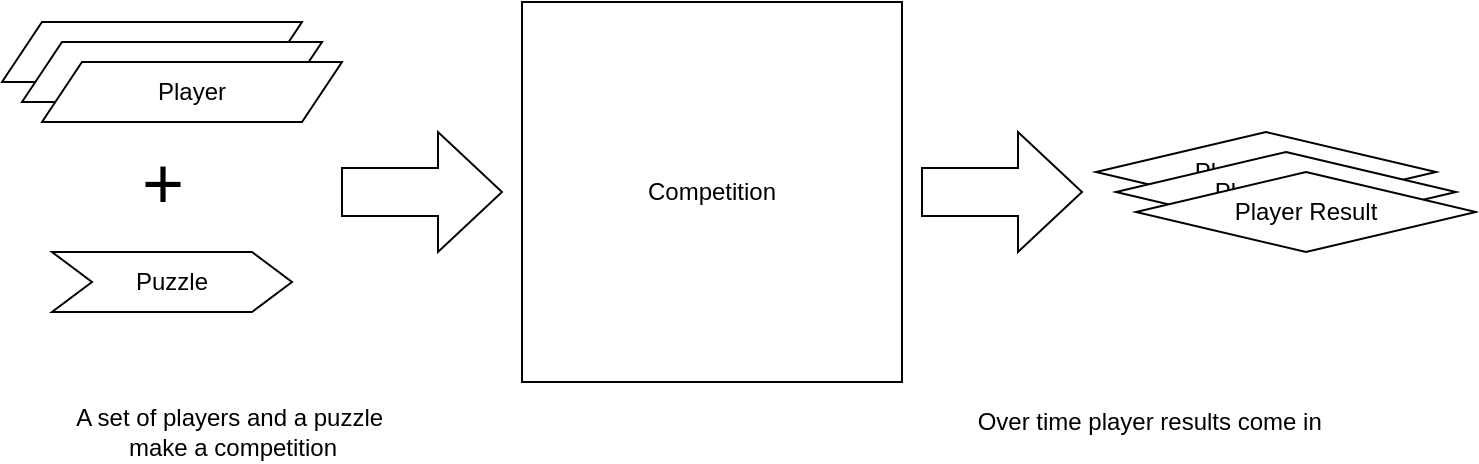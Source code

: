 <mxfile>
    <diagram id="C1ZeM9sWMZwzU2t1u0sZ" name="Domain">
        <mxGraphModel dx="763" dy="349" grid="1" gridSize="10" guides="1" tooltips="1" connect="1" arrows="1" fold="1" page="1" pageScale="1" pageWidth="827" pageHeight="1169" math="0" shadow="0">
            <root>
                <mxCell id="0"/>
                <mxCell id="1" parent="0"/>
                <mxCell id="2" value="Competition" style="whiteSpace=wrap;html=1;" vertex="1" parent="1">
                    <mxGeometry x="350" y="60" width="190" height="190" as="geometry"/>
                </mxCell>
                <mxCell id="3" value="Player" style="shape=parallelogram;perimeter=parallelogramPerimeter;whiteSpace=wrap;html=1;fixedSize=1;" vertex="1" parent="1">
                    <mxGeometry x="90" y="70" width="150" height="30" as="geometry"/>
                </mxCell>
                <mxCell id="4" value="Player" style="shape=parallelogram;perimeter=parallelogramPerimeter;whiteSpace=wrap;html=1;fixedSize=1;" vertex="1" parent="1">
                    <mxGeometry x="100" y="80" width="150" height="30" as="geometry"/>
                </mxCell>
                <mxCell id="5" value="Player" style="shape=parallelogram;perimeter=parallelogramPerimeter;whiteSpace=wrap;html=1;fixedSize=1;" vertex="1" parent="1">
                    <mxGeometry x="110" y="90" width="150" height="30" as="geometry"/>
                </mxCell>
                <mxCell id="6" value="Player Result" style="rhombus;whiteSpace=wrap;html=1;" vertex="1" parent="1">
                    <mxGeometry x="637" y="125" width="170" height="40" as="geometry"/>
                </mxCell>
                <mxCell id="7" value="Player Result" style="rhombus;whiteSpace=wrap;html=1;" vertex="1" parent="1">
                    <mxGeometry x="647" y="135" width="170" height="40" as="geometry"/>
                </mxCell>
                <mxCell id="8" value="Player Result" style="rhombus;whiteSpace=wrap;html=1;" vertex="1" parent="1">
                    <mxGeometry x="657" y="145" width="170" height="40" as="geometry"/>
                </mxCell>
                <mxCell id="12" value="Puzzle" style="shape=step;perimeter=stepPerimeter;whiteSpace=wrap;html=1;fixedSize=1;" vertex="1" parent="1">
                    <mxGeometry x="115" y="185" width="120" height="30" as="geometry"/>
                </mxCell>
                <mxCell id="17" value="&lt;font style=&quot;font-size: 36px&quot;&gt;+&lt;/font&gt;" style="text;html=1;align=center;verticalAlign=middle;resizable=0;points=[];autosize=1;strokeColor=none;fillColor=none;" vertex="1" parent="1">
                    <mxGeometry x="150" y="135" width="40" height="30" as="geometry"/>
                </mxCell>
                <mxCell id="18" value="" style="shape=singleArrow;whiteSpace=wrap;html=1;arrowWidth=0.4;arrowSize=0.4;" vertex="1" parent="1">
                    <mxGeometry x="260" y="125" width="80" height="60" as="geometry"/>
                </mxCell>
                <mxCell id="19" value="" style="shape=singleArrow;whiteSpace=wrap;html=1;arrowWidth=0.4;arrowSize=0.4;" vertex="1" parent="1">
                    <mxGeometry x="550" y="125" width="80" height="60" as="geometry"/>
                </mxCell>
                <mxCell id="22" value="A set of players and a puzzle&amp;nbsp;&lt;br&gt;make a competition" style="text;html=1;align=center;verticalAlign=middle;resizable=0;points=[];autosize=1;strokeColor=none;fillColor=none;fontSize=12;" vertex="1" parent="1">
                    <mxGeometry x="120" y="260" width="170" height="30" as="geometry"/>
                </mxCell>
                <mxCell id="23" value="Over time player results come in&amp;nbsp;" style="text;html=1;align=center;verticalAlign=middle;resizable=0;points=[];autosize=1;strokeColor=none;fillColor=none;fontSize=12;" vertex="1" parent="1">
                    <mxGeometry x="570" y="260" width="190" height="20" as="geometry"/>
                </mxCell>
            </root>
        </mxGraphModel>
    </diagram>
    <diagram id="bk-EW8wWoBBRwcvGhbaw" name="Class">
        <mxGraphModel dx="763" dy="349" grid="1" gridSize="10" guides="1" tooltips="1" connect="1" arrows="1" fold="1" page="1" pageScale="1" pageWidth="827" pageHeight="1169" math="0" shadow="0">
            <root>
                <mxCell id="CfHF_H18kYI4E8w893Bm-0"/>
                <mxCell id="CfHF_H18kYI4E8w893Bm-1" parent="CfHF_H18kYI4E8w893Bm-0"/>
                <mxCell id="CfHF_H18kYI4E8w893Bm-2" value="Puzzle" style="swimlane;fontStyle=1;align=center;verticalAlign=top;childLayout=stackLayout;horizontal=1;startSize=26;horizontalStack=0;resizeParent=1;resizeParentMax=0;resizeLast=0;collapsible=1;marginBottom=0;fontSize=12;" vertex="1" parent="CfHF_H18kYI4E8w893Bm-1">
                    <mxGeometry x="50" y="80" width="160" height="104" as="geometry"/>
                </mxCell>
                <mxCell id="CfHF_H18kYI4E8w893Bm-3" value="+ imageUrl: String&#10;+ state: PuzzleState" style="text;strokeColor=none;fillColor=none;align=left;verticalAlign=top;spacingLeft=4;spacingRight=4;overflow=hidden;rotatable=0;points=[[0,0.5],[1,0.5]];portConstraint=eastwest;fontSize=12;" vertex="1" parent="CfHF_H18kYI4E8w893Bm-2">
                    <mxGeometry y="26" width="160" height="44" as="geometry"/>
                </mxCell>
                <mxCell id="CfHF_H18kYI4E8w893Bm-4" value="" style="line;strokeWidth=1;fillColor=none;align=left;verticalAlign=middle;spacingTop=-1;spacingLeft=3;spacingRight=3;rotatable=0;labelPosition=right;points=[];portConstraint=eastwest;fontSize=12;" vertex="1" parent="CfHF_H18kYI4E8w893Bm-2">
                    <mxGeometry y="70" width="160" height="8" as="geometry"/>
                </mxCell>
                <mxCell id="CfHF_H18kYI4E8w893Bm-5" value="+ method(type): type" style="text;strokeColor=none;fillColor=none;align=left;verticalAlign=top;spacingLeft=4;spacingRight=4;overflow=hidden;rotatable=0;points=[[0,0.5],[1,0.5]];portConstraint=eastwest;fontSize=12;" vertex="1" parent="CfHF_H18kYI4E8w893Bm-2">
                    <mxGeometry y="78" width="160" height="26" as="geometry"/>
                </mxCell>
                <mxCell id="CfHF_H18kYI4E8w893Bm-6" value="PuzzlePiece" style="swimlane;fontStyle=1;align=center;verticalAlign=top;childLayout=stackLayout;horizontal=1;startSize=26;horizontalStack=0;resizeParent=1;resizeParentMax=0;resizeLast=0;collapsible=1;marginBottom=0;fontSize=12;" vertex="1" parent="CfHF_H18kYI4E8w893Bm-1">
                    <mxGeometry x="260" y="80" width="180" height="104" as="geometry"/>
                </mxCell>
                <mxCell id="CfHF_H18kYI4E8w893Bm-7" value="+ imagePosition: Position&#10;+ state: PuzzlePieceState" style="text;strokeColor=none;fillColor=none;align=left;verticalAlign=top;spacingLeft=4;spacingRight=4;overflow=hidden;rotatable=0;points=[[0,0.5],[1,0.5]];portConstraint=eastwest;fontSize=12;" vertex="1" parent="CfHF_H18kYI4E8w893Bm-6">
                    <mxGeometry y="26" width="180" height="44" as="geometry"/>
                </mxCell>
                <mxCell id="CfHF_H18kYI4E8w893Bm-8" value="" style="line;strokeWidth=1;fillColor=none;align=left;verticalAlign=middle;spacingTop=-1;spacingLeft=3;spacingRight=3;rotatable=0;labelPosition=right;points=[];portConstraint=eastwest;fontSize=12;" vertex="1" parent="CfHF_H18kYI4E8w893Bm-6">
                    <mxGeometry y="70" width="180" height="8" as="geometry"/>
                </mxCell>
                <mxCell id="CfHF_H18kYI4E8w893Bm-9" value="+ method(type): type" style="text;strokeColor=none;fillColor=none;align=left;verticalAlign=top;spacingLeft=4;spacingRight=4;overflow=hidden;rotatable=0;points=[[0,0.5],[1,0.5]];portConstraint=eastwest;fontSize=12;" vertex="1" parent="CfHF_H18kYI4E8w893Bm-6">
                    <mxGeometry y="78" width="180" height="26" as="geometry"/>
                </mxCell>
                <mxCell id="CfHF_H18kYI4E8w893Bm-10" value="Competition" style="swimlane;fontStyle=1;align=center;verticalAlign=top;childLayout=stackLayout;horizontal=1;startSize=26;horizontalStack=0;resizeParent=1;resizeParentMax=0;resizeLast=0;collapsible=1;marginBottom=0;fontSize=12;" vertex="1" parent="CfHF_H18kYI4E8w893Bm-1">
                    <mxGeometry x="40" y="240" width="160" height="104" as="geometry"/>
                </mxCell>
                <mxCell id="CfHF_H18kYI4E8w893Bm-11" value="+ puzzleId: String&#10;+ players: [Player]" style="text;strokeColor=none;fillColor=none;align=left;verticalAlign=top;spacingLeft=4;spacingRight=4;overflow=hidden;rotatable=0;points=[[0,0.5],[1,0.5]];portConstraint=eastwest;fontSize=12;" vertex="1" parent="CfHF_H18kYI4E8w893Bm-10">
                    <mxGeometry y="26" width="160" height="44" as="geometry"/>
                </mxCell>
                <mxCell id="CfHF_H18kYI4E8w893Bm-12" value="" style="line;strokeWidth=1;fillColor=none;align=left;verticalAlign=middle;spacingTop=-1;spacingLeft=3;spacingRight=3;rotatable=0;labelPosition=right;points=[];portConstraint=eastwest;fontSize=12;" vertex="1" parent="CfHF_H18kYI4E8w893Bm-10">
                    <mxGeometry y="70" width="160" height="8" as="geometry"/>
                </mxCell>
                <mxCell id="CfHF_H18kYI4E8w893Bm-13" value="+ method(type): type" style="text;strokeColor=none;fillColor=none;align=left;verticalAlign=top;spacingLeft=4;spacingRight=4;overflow=hidden;rotatable=0;points=[[0,0.5],[1,0.5]];portConstraint=eastwest;fontSize=12;" vertex="1" parent="CfHF_H18kYI4E8w893Bm-10">
                    <mxGeometry y="78" width="160" height="26" as="geometry"/>
                </mxCell>
            </root>
        </mxGraphModel>
    </diagram>
    <diagram id="-xDEOnVTKnGeZ4DOzfZR" name="Sequence">
        <mxGraphModel dx="763" dy="349" grid="1" gridSize="10" guides="1" tooltips="1" connect="1" arrows="1" fold="1" page="1" pageScale="1" pageWidth="827" pageHeight="1169" math="0" shadow="0">
            <root>
                <mxCell id="R47REhlm-mUqucexOhY4-0"/>
                <mxCell id="R47REhlm-mUqucexOhY4-1" parent="R47REhlm-mUqucexOhY4-0"/>
                <mxCell id="R47REhlm-mUqucexOhY4-2" value="" style="shape=umlLifeline;participant=umlActor;perimeter=lifelinePerimeter;whiteSpace=wrap;html=1;container=1;collapsible=0;recursiveResize=0;verticalAlign=top;spacingTop=36;outlineConnect=0;fontSize=12;" vertex="1" parent="R47REhlm-mUqucexOhY4-1">
                    <mxGeometry x="30" y="40" width="20" height="300" as="geometry"/>
                </mxCell>
                <mxCell id="R47REhlm-mUqucexOhY4-4" value="taps:&lt;br&gt;&quot;create competition&quot;" style="html=1;verticalAlign=bottom;endArrow=block;fontSize=12;" edge="1" parent="R47REhlm-mUqucexOhY4-2" target="R47REhlm-mUqucexOhY4-3">
                    <mxGeometry width="80" relative="1" as="geometry">
                        <mxPoint x="10" y="80" as="sourcePoint"/>
                        <mxPoint x="90" y="80" as="targetPoint"/>
                    </mxGeometry>
                </mxCell>
                <mxCell id="R47REhlm-mUqucexOhY4-3" value="" style="shape=umlLifeline;participant=umlBoundary;perimeter=lifelinePerimeter;whiteSpace=wrap;html=1;container=1;collapsible=0;recursiveResize=0;verticalAlign=top;spacingTop=36;outlineConnect=0;fontSize=12;" vertex="1" parent="R47REhlm-mUqucexOhY4-1">
                    <mxGeometry x="140" y="40" width="50" height="300" as="geometry"/>
                </mxCell>
                <mxCell id="R47REhlm-mUqucexOhY4-6" value="dispatches:&lt;br&gt;CreateCompetitionAction" style="html=1;verticalAlign=bottom;endArrow=block;fontSize=12;" edge="1" parent="R47REhlm-mUqucexOhY4-3" target="R47REhlm-mUqucexOhY4-5">
                    <mxGeometry x="0.005" width="80" relative="1" as="geometry">
                        <mxPoint x="30" y="100" as="sourcePoint"/>
                        <mxPoint x="110" y="100" as="targetPoint"/>
                        <mxPoint as="offset"/>
                    </mxGeometry>
                </mxCell>
                <mxCell id="R47REhlm-mUqucexOhY4-5" value="" style="shape=umlLifeline;participant=umlControl;perimeter=lifelinePerimeter;whiteSpace=wrap;html=1;container=1;collapsible=0;recursiveResize=0;verticalAlign=top;spacingTop=36;outlineConnect=0;fontSize=12;" vertex="1" parent="R47REhlm-mUqucexOhY4-1">
                    <mxGeometry x="310" y="40" width="40" height="300" as="geometry"/>
                </mxCell>
                <mxCell id="R47REhlm-mUqucexOhY4-8" value="reduces:&lt;br&gt;#PushPageReducer" style="html=1;verticalAlign=bottom;endArrow=block;fontSize=12;" edge="1" parent="R47REhlm-mUqucexOhY4-5" target="R47REhlm-mUqucexOhY4-7">
                    <mxGeometry width="80" relative="1" as="geometry">
                        <mxPoint x="20" y="130" as="sourcePoint"/>
                        <mxPoint x="100" y="130" as="targetPoint"/>
                    </mxGeometry>
                </mxCell>
                <mxCell id="R47REhlm-mUqucexOhY4-7" value="" style="shape=umlLifeline;participant=umlEntity;perimeter=lifelinePerimeter;whiteSpace=wrap;html=1;container=1;collapsible=0;recursiveResize=0;verticalAlign=top;spacingTop=36;outlineConnect=0;fontSize=12;" vertex="1" parent="R47REhlm-mUqucexOhY4-1">
                    <mxGeometry x="440" y="40" width="40" height="300" as="geometry"/>
                </mxCell>
                <mxCell id="R47REhlm-mUqucexOhY4-9" value="" style="html=1;points=[];perimeter=orthogonalPerimeter;fontSize=12;" vertex="1" parent="R47REhlm-mUqucexOhY4-7">
                    <mxGeometry x="15" y="130" width="10" height="50" as="geometry"/>
                </mxCell>
                <mxCell id="R47REhlm-mUqucexOhY4-10" value="updates&lt;br&gt;AppState" style="edgeStyle=orthogonalEdgeStyle;html=1;align=left;spacingLeft=2;endArrow=block;rounded=0;fontSize=12;" edge="1" target="R47REhlm-mUqucexOhY4-7" parent="R47REhlm-mUqucexOhY4-7">
                    <mxGeometry x="-0.504" y="-10" relative="1" as="geometry">
                        <mxPoint x="30" y="140" as="sourcePoint"/>
                        <Array as="points">
                            <mxPoint x="45" y="140"/>
                            <mxPoint x="45" y="160"/>
                        </Array>
                        <mxPoint x="10" y="-10" as="offset"/>
                    </mxGeometry>
                </mxCell>
                <mxCell id="R47REhlm-mUqucexOhY4-13" value="change sent to&lt;br&gt;StoreConnector, Navigator &lt;br&gt;updates stack" style="html=1;verticalAlign=bottom;endArrow=block;fontSize=12;" edge="1" parent="R47REhlm-mUqucexOhY4-7" target="R47REhlm-mUqucexOhY4-11">
                    <mxGeometry x="0.124" y="-50" width="80" relative="1" as="geometry">
                        <mxPoint x="20" y="180" as="sourcePoint"/>
                        <mxPoint x="100" y="180" as="targetPoint"/>
                        <mxPoint as="offset"/>
                    </mxGeometry>
                </mxCell>
                <mxCell id="R47REhlm-mUqucexOhY4-11" value="" style="shape=umlLifeline;participant=umlBoundary;perimeter=lifelinePerimeter;whiteSpace=wrap;html=1;container=1;collapsible=0;recursiveResize=0;verticalAlign=top;spacingTop=36;outlineConnect=0;fontSize=12;" vertex="1" parent="R47REhlm-mUqucexOhY4-1">
                    <mxGeometry x="560" y="40" width="50" height="300" as="geometry"/>
                </mxCell>
                <mxCell id="R47REhlm-mUqucexOhY4-15" value="CreateCompetitionScreen" style="whiteSpace=wrap;html=1;fontSize=12;" vertex="1" parent="R47REhlm-mUqucexOhY4-1">
                    <mxGeometry x="620" y="160" width="180" height="170" as="geometry"/>
                </mxCell>
            </root>
        </mxGraphModel>
    </diagram>
</mxfile>